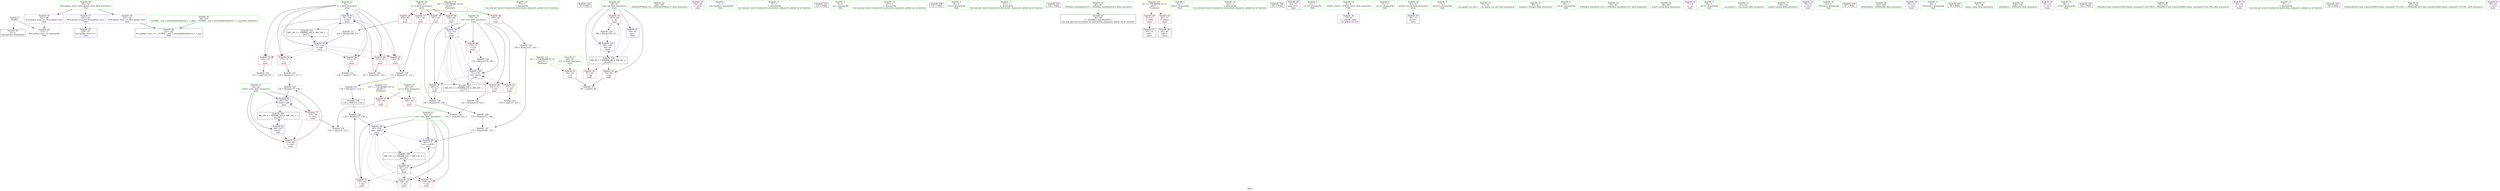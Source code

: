 digraph "SVFG" {
	label="SVFG";

	Node0x55f4e3faf080 [shape=record,color=grey,label="{NodeID: 0\nNullPtr}"];
	Node0x55f4e3faf080 -> Node0x55f4e3fc5910[style=solid];
	Node0x55f4e3faf080 -> Node0x55f4e3fc8f10[style=solid];
	Node0x55f4e3fc5d80 [shape=record,color=blue,label="{NodeID: 97\n70\<--142\ni\<--dec\nmain\n}"];
	Node0x55f4e3fc5d80 -> Node0x55f4e3fc85c0[style=dashed];
	Node0x55f4e3fc5d80 -> Node0x55f4e3fc8690[style=dashed];
	Node0x55f4e3fc5d80 -> Node0x55f4e3fc8760[style=dashed];
	Node0x55f4e3fc5d80 -> Node0x55f4e3fc8830[style=dashed];
	Node0x55f4e3fc5d80 -> Node0x55f4e3fc8900[style=dashed];
	Node0x55f4e3fc5d80 -> Node0x55f4e3fc5d80[style=dashed];
	Node0x55f4e3fc5d80 -> Node0x55f4e3fd3b20[style=dashed];
	Node0x55f4e3fc3f30 [shape=record,color=green,label="{NodeID: 14\n75\<--1\n\<--dummyObj\nCan only get source location for instruction, argument, global var or function.}"];
	Node0x55f4e3fc9720 [shape=record,color=black,label="{NodeID: 194\n38 = PHI()\n}"];
	Node0x55f4e3fc4a60 [shape=record,color=green,label="{NodeID: 28\n60\<--61\nqq\<--qq_field_insensitive\nmain\n}"];
	Node0x55f4e3fc4a60 -> Node0x55f4e3fc7990[style=solid];
	Node0x55f4e3fc4a60 -> Node0x55f4e3fc7a60[style=solid];
	Node0x55f4e3fc4a60 -> Node0x55f4e3fc7b30[style=solid];
	Node0x55f4e3fc4a60 -> Node0x55f4e3fc90e0[style=solid];
	Node0x55f4e3fc4a60 -> Node0x55f4e3fc60c0[style=solid];
	Node0x55f4e3fc5710 [shape=record,color=green,label="{NodeID: 42\n184\<--185\n_ZNSolsEPFRSoS_E\<--_ZNSolsEPFRSoS_E_field_insensitive\n}"];
	Node0x55f4e3fc6a20 [shape=record,color=grey,label="{NodeID: 139\n133 = Binary(131, 132, )\n}"];
	Node0x55f4e3fc6a20 -> Node0x55f4e3fcccc0[style=solid];
	Node0x55f4e3fc7350 [shape=record,color=purple,label="{NodeID: 56\n150\<--24\n\<--.str.6\nmain\n}"];
	Node0x55f4e3fcdec0 [shape=record,color=grey,label="{NodeID: 153\n128 = cmp(127, 107, )\n}"];
	Node0x55f4e3fc7f40 [shape=record,color=red,label="{NodeID: 70\n167\<--62\n\<--n\nmain\n}"];
	Node0x55f4e3fc7f40 -> Node0x55f4e3fcd440[style=solid];
	Node0x55f4e3fc8aa0 [shape=record,color=red,label="{NodeID: 84\n161\<--72\n\<--i16\nmain\n}"];
	Node0x55f4e3fc8aa0 -> Node0x55f4e3fcce40[style=solid];
	Node0x55f4e3faf890 [shape=record,color=green,label="{NodeID: 1\n7\<--1\n__dso_handle\<--dummyObj\nGlob }"];
	Node0x55f4e3fc5e50 [shape=record,color=blue,label="{NodeID: 98\n72\<--154\ni16\<--\nmain\n}"];
	Node0x55f4e3fc5e50 -> Node0x55f4e3fc89d0[style=dashed];
	Node0x55f4e3fc5e50 -> Node0x55f4e3fc8aa0[style=dashed];
	Node0x55f4e3fc5e50 -> Node0x55f4e3fc8b70[style=dashed];
	Node0x55f4e3fc5e50 -> Node0x55f4e3fc8c40[style=dashed];
	Node0x55f4e3fc5e50 -> Node0x55f4e3fc5ff0[style=dashed];
	Node0x55f4e3fc5e50 -> Node0x55f4e3fd4020[style=dashed];
	Node0x55f4e3fc3fc0 [shape=record,color=green,label="{NodeID: 15\n91\<--1\n\<--dummyObj\nCan only get source location for instruction, argument, global var or function.}"];
	Node0x55f4e3fc97f0 [shape=record,color=black,label="{NodeID: 195\n147 = PHI()\n}"];
	Node0x55f4e3fc4b30 [shape=record,color=green,label="{NodeID: 29\n62\<--63\nn\<--n_field_insensitive\nmain\n}"];
	Node0x55f4e3fc4b30 -> Node0x55f4e3fc7c00[style=solid];
	Node0x55f4e3fc4b30 -> Node0x55f4e3fc7cd0[style=solid];
	Node0x55f4e3fc4b30 -> Node0x55f4e3fc7da0[style=solid];
	Node0x55f4e3fc4b30 -> Node0x55f4e3fc7e70[style=solid];
	Node0x55f4e3fc4b30 -> Node0x55f4e3fc7f40[style=solid];
	Node0x55f4e3fc5810 [shape=record,color=green,label="{NodeID: 43\n28\<--216\n_GLOBAL__sub_I_Gennady.Korotkevich_1_1.cpp\<--_GLOBAL__sub_I_Gennady.Korotkevich_1_1.cpp_field_insensitive\n}"];
	Node0x55f4e3fc5810 -> Node0x55f4e3fc8e10[style=solid];
	Node0x55f4e3fc6ba0 [shape=record,color=grey,label="{NodeID: 140\n142 = Binary(141, 143, )\n}"];
	Node0x55f4e3fc6ba0 -> Node0x55f4e3fc5d80[style=solid];
	Node0x55f4e3fc7420 [shape=record,color=purple,label="{NodeID: 57\n220\<--26\nllvm.global_ctors_0\<--llvm.global_ctors\nGlob }"];
	Node0x55f4e3fc7420 -> Node0x55f4e3fc8d10[style=solid];
	Node0x55f4e3fce040 [shape=record,color=grey,label="{NodeID: 154\n158 = cmp(157, 107, )\n}"];
	Node0x55f4e3fc8010 [shape=record,color=red,label="{NodeID: 71\n122\<--64\n\<--p\nmain\n}"];
	Node0x55f4e3fc8010 -> Node0x55f4e3fce340[style=solid];
	Node0x55f4e3fc8b70 [shape=record,color=red,label="{NodeID: 85\n168\<--72\n\<--i16\nmain\n}"];
	Node0x55f4e3fc8b70 -> Node0x55f4e3fcd440[style=solid];
	Node0x55f4e3fae190 [shape=record,color=green,label="{NodeID: 2\n8\<--1\n.str\<--dummyObj\nGlob }"];
	Node0x55f4e3fc5f20 [shape=record,color=blue,label="{NodeID: 99\n66\<--171\nans\<--sub26\nmain\n}"];
	Node0x55f4e3fc5f20 -> Node0x55f4e3fc8350[style=dashed];
	Node0x55f4e3fc5f20 -> Node0x55f4e3fd3120[style=dashed];
	Node0x55f4e3fc4050 [shape=record,color=green,label="{NodeID: 16\n107\<--1\n\<--dummyObj\nCan only get source location for instruction, argument, global var or function.}"];
	Node0x55f4e3fc9950 [shape=record,color=black,label="{NodeID: 196\n151 = PHI()\n}"];
	Node0x55f4e3fc4c00 [shape=record,color=green,label="{NodeID: 30\n64\<--65\np\<--p_field_insensitive\nmain\n}"];
	Node0x55f4e3fc4c00 -> Node0x55f4e3fc8010[style=solid];
	Node0x55f4e3fc4c00 -> Node0x55f4e3fc80e0[style=solid];
	Node0x55f4e3fc5910 [shape=record,color=black,label="{NodeID: 44\n2\<--3\ndummyVal\<--dummyVal\n}"];
	Node0x55f4e3fcccc0 [shape=record,color=grey,label="{NodeID: 141\n134 = Binary(111, 133, )\n}"];
	Node0x55f4e3fcccc0 -> Node0x55f4e3dba650[style=solid];
	Node0x55f4e3fc7520 [shape=record,color=purple,label="{NodeID: 58\n221\<--26\nllvm.global_ctors_1\<--llvm.global_ctors\nGlob }"];
	Node0x55f4e3fc7520 -> Node0x55f4e3fc8e10[style=solid];
	Node0x55f4e3fce1c0 [shape=record,color=grey,label="{NodeID: 155\n163 = cmp(160, 162, )\n}"];
	Node0x55f4e3fc80e0 [shape=record,color=red,label="{NodeID: 72\n160\<--64\n\<--p\nmain\n}"];
	Node0x55f4e3fc80e0 -> Node0x55f4e3fce1c0[style=solid];
	Node0x55f4e3fc8c40 [shape=record,color=red,label="{NodeID: 86\n175\<--72\n\<--i16\nmain\n}"];
	Node0x55f4e3fc8c40 -> Node0x55f4e3fcd2c0[style=solid];
	Node0x55f4e3faf3a0 [shape=record,color=green,label="{NodeID: 3\n10\<--1\n.str.1\<--dummyObj\nGlob }"];
	Node0x55f4e3fc5ff0 [shape=record,color=blue,label="{NodeID: 100\n72\<--176\ni16\<--dec29\nmain\n}"];
	Node0x55f4e3fc5ff0 -> Node0x55f4e3fc89d0[style=dashed];
	Node0x55f4e3fc5ff0 -> Node0x55f4e3fc8aa0[style=dashed];
	Node0x55f4e3fc5ff0 -> Node0x55f4e3fc8b70[style=dashed];
	Node0x55f4e3fc5ff0 -> Node0x55f4e3fc8c40[style=dashed];
	Node0x55f4e3fc5ff0 -> Node0x55f4e3fc5ff0[style=dashed];
	Node0x55f4e3fc5ff0 -> Node0x55f4e3fd4020[style=dashed];
	Node0x55f4e3fc40e0 [shape=record,color=green,label="{NodeID: 17\n111\<--1\n\<--dummyObj\nCan only get source location for instruction, argument, global var or function.}"];
	Node0x55f4e3fc9a20 [shape=record,color=black,label="{NodeID: 197\n180 = PHI()\n}"];
	Node0x55f4e3fc4cd0 [shape=record,color=green,label="{NodeID: 31\n66\<--67\nans\<--ans_field_insensitive\nmain\n}"];
	Node0x55f4e3fc4cd0 -> Node0x55f4e3fc81b0[style=solid];
	Node0x55f4e3fc4cd0 -> Node0x55f4e3fc8280[style=solid];
	Node0x55f4e3fc4cd0 -> Node0x55f4e3fc8350[style=solid];
	Node0x55f4e3fc4cd0 -> Node0x55f4e3fc9280[style=solid];
	Node0x55f4e3fc4cd0 -> Node0x55f4e3fc5cb0[style=solid];
	Node0x55f4e3fc4cd0 -> Node0x55f4e3fc5f20[style=solid];
	Node0x55f4e3fc5a10 [shape=record,color=black,label="{NodeID: 45\n39\<--40\n\<--_ZNSt8ios_base4InitD1Ev\nCan only get source location for instruction, argument, global var or function.}"];
	Node0x55f4e3fcce40 [shape=record,color=grey,label="{NodeID: 142\n162 = Binary(111, 161, )\n}"];
	Node0x55f4e3fcce40 -> Node0x55f4e3fce1c0[style=solid];
	Node0x55f4e3fc7620 [shape=record,color=purple,label="{NodeID: 59\n222\<--26\nllvm.global_ctors_2\<--llvm.global_ctors\nGlob }"];
	Node0x55f4e3fc7620 -> Node0x55f4e3fc8f10[style=solid];
	Node0x55f4e3fce340 [shape=record,color=grey,label="{NodeID: 156\n124 = cmp(122, 123, )\n}"];
	Node0x55f4e3fc81b0 [shape=record,color=red,label="{NodeID: 73\n137\<--66\n\<--ans\nmain\n}"];
	Node0x55f4e3fc81b0 -> Node0x55f4e3fcd140[style=solid];
	Node0x55f4e3fd6320 [shape=record,color=yellow,style=double,label="{NodeID: 170\n2V_1 = ENCHI(MR_2V_0)\npts\{1 \}\nFun[main]}"];
	Node0x55f4e3fd6320 -> Node0x55f4e3fc7720[style=dashed];
	Node0x55f4e3fd6320 -> Node0x55f4e3fc77f0[style=dashed];
	Node0x55f4e3fc8d10 [shape=record,color=blue,label="{NodeID: 87\n220\<--27\nllvm.global_ctors_0\<--\nGlob }"];
	Node0x55f4e3fb0600 [shape=record,color=green,label="{NodeID: 4\n12\<--1\nstdin\<--dummyObj\nGlob }"];
	Node0x55f4e3fc60c0 [shape=record,color=blue,label="{NodeID: 101\n60\<--188\nqq\<--inc\nmain\n}"];
	Node0x55f4e3fc60c0 -> Node0x55f4e3fd2c20[style=dashed];
	Node0x55f4e3fc4170 [shape=record,color=green,label="{NodeID: 18\n143\<--1\n\<--dummyObj\nCan only get source location for instruction, argument, global var or function.}"];
	Node0x55f4e3fc9b50 [shape=record,color=black,label="{NodeID: 198\n181 = PHI()\n}"];
	Node0x55f4e3fc4da0 [shape=record,color=green,label="{NodeID: 32\n68\<--69\ntotal\<--total_field_insensitive\nmain\n}"];
	Node0x55f4e3fc4da0 -> Node0x55f4e3fc8420[style=solid];
	Node0x55f4e3fc4da0 -> Node0x55f4e3fc84f0[style=solid];
	Node0x55f4e3fc4da0 -> Node0x55f4e3fc91b0[style=solid];
	Node0x55f4e3fc4da0 -> Node0x55f4e3fc9420[style=solid];
	Node0x55f4e3fc5b10 [shape=record,color=black,label="{NodeID: 46\n55\<--75\nmain_ret\<--\nmain\n}"];
	Node0x55f4e3fccfc0 [shape=record,color=grey,label="{NodeID: 143\n166 = Binary(111, 165, )\n}"];
	Node0x55f4e3fccfc0 -> Node0x55f4e3fcd5c0[style=solid];
	Node0x55f4e3fc7720 [shape=record,color=red,label="{NodeID: 60\n76\<--12\n\<--stdin\nmain\n}"];
	Node0x55f4e3fc7720 -> Node0x55f4e3fc5be0[style=solid];
	Node0x55f4e3fce4c0 [shape=record,color=grey,label="{NodeID: 157\n95 = cmp(93, 94, )\n}"];
	Node0x55f4e3fc8280 [shape=record,color=red,label="{NodeID: 74\n146\<--66\n\<--ans\nmain\n}"];
	Node0x55f4e3fc8e10 [shape=record,color=blue,label="{NodeID: 88\n221\<--28\nllvm.global_ctors_1\<--_GLOBAL__sub_I_Gennady.Korotkevich_1_1.cpp\nGlob }"];
	Node0x55f4e3faf4d0 [shape=record,color=green,label="{NodeID: 5\n13\<--1\n.str.2\<--dummyObj\nGlob }"];
	Node0x55f4e3fc4200 [shape=record,color=green,label="{NodeID: 19\n4\<--6\n_ZStL8__ioinit\<--_ZStL8__ioinit_field_insensitive\nGlob }"];
	Node0x55f4e3fc4200 -> Node0x55f4e3fc6da0[style=solid];
	Node0x55f4e3fc4e70 [shape=record,color=green,label="{NodeID: 33\n70\<--71\ni\<--i_field_insensitive\nmain\n}"];
	Node0x55f4e3fc4e70 -> Node0x55f4e3fc85c0[style=solid];
	Node0x55f4e3fc4e70 -> Node0x55f4e3fc8690[style=solid];
	Node0x55f4e3fc4e70 -> Node0x55f4e3fc8760[style=solid];
	Node0x55f4e3fc4e70 -> Node0x55f4e3fc8830[style=solid];
	Node0x55f4e3fc4e70 -> Node0x55f4e3fc8900[style=solid];
	Node0x55f4e3fc4e70 -> Node0x55f4e3fc9350[style=solid];
	Node0x55f4e3fc4e70 -> Node0x55f4e3fc5d80[style=solid];
	Node0x55f4e3fc5be0 [shape=record,color=black,label="{NodeID: 47\n79\<--76\ncall\<--\nmain\n}"];
	Node0x55f4e3fcd140 [shape=record,color=grey,label="{NodeID: 144\n138 = Binary(137, 136, )\n}"];
	Node0x55f4e3fcd140 -> Node0x55f4e3fc5cb0[style=solid];
	Node0x55f4e3fc77f0 [shape=record,color=red,label="{NodeID: 61\n82\<--17\n\<--stdout\nmain\n}"];
	Node0x55f4e3fc77f0 -> Node0x55f4e3fc6cd0[style=solid];
	Node0x55f4e3fce640 [shape=record,color=grey,label="{NodeID: 158\n115 = cmp(114, 107, )\n}"];
	Node0x55f4e3fc8350 [shape=record,color=red,label="{NodeID: 75\n179\<--66\n\<--ans\nmain\n}"];
	Node0x55f4e3fd6f20 [shape=record,color=yellow,style=double,label="{NodeID: 172\n6V_1 = ENCHI(MR_6V_0)\npts\{59 \}\nFun[main]}"];
	Node0x55f4e3fd6f20 -> Node0x55f4e3fc78c0[style=dashed];
	Node0x55f4e3fc8f10 [shape=record,color=blue, style = dotted,label="{NodeID: 89\n222\<--3\nllvm.global_ctors_2\<--dummyVal\nGlob }"];
	Node0x55f4e3faf560 [shape=record,color=green,label="{NodeID: 6\n15\<--1\n.str.3\<--dummyObj\nGlob }"];
	Node0x55f4e3fc42c0 [shape=record,color=green,label="{NodeID: 20\n26\<--30\nllvm.global_ctors\<--llvm.global_ctors_field_insensitive\nGlob }"];
	Node0x55f4e3fc42c0 -> Node0x55f4e3fc7420[style=solid];
	Node0x55f4e3fc42c0 -> Node0x55f4e3fc7520[style=solid];
	Node0x55f4e3fc42c0 -> Node0x55f4e3fc7620[style=solid];
	Node0x55f4e3fc4f40 [shape=record,color=green,label="{NodeID: 34\n72\<--73\ni16\<--i16_field_insensitive\nmain\n}"];
	Node0x55f4e3fc4f40 -> Node0x55f4e3fc89d0[style=solid];
	Node0x55f4e3fc4f40 -> Node0x55f4e3fc8aa0[style=solid];
	Node0x55f4e3fc4f40 -> Node0x55f4e3fc8b70[style=solid];
	Node0x55f4e3fc4f40 -> Node0x55f4e3fc8c40[style=solid];
	Node0x55f4e3fc4f40 -> Node0x55f4e3fc5e50[style=solid];
	Node0x55f4e3fc4f40 -> Node0x55f4e3fc5ff0[style=solid];
	Node0x55f4e3fc6cd0 [shape=record,color=black,label="{NodeID: 48\n85\<--82\ncall1\<--\nmain\n}"];
	Node0x55f4e3fcd2c0 [shape=record,color=grey,label="{NodeID: 145\n176 = Binary(175, 143, )\n}"];
	Node0x55f4e3fcd2c0 -> Node0x55f4e3fc5ff0[style=solid];
	Node0x55f4e3fc78c0 [shape=record,color=red,label="{NodeID: 62\n94\<--58\n\<--tt\nmain\n}"];
	Node0x55f4e3fc78c0 -> Node0x55f4e3fce4c0[style=solid];
	Node0x55f4e3fd2c20 [shape=record,color=black,label="{NodeID: 159\nMR_8V_3 = PHI(MR_8V_4, MR_8V_2, )\npts\{61 \}\n}"];
	Node0x55f4e3fd2c20 -> Node0x55f4e3fc7990[style=dashed];
	Node0x55f4e3fd2c20 -> Node0x55f4e3fc7a60[style=dashed];
	Node0x55f4e3fd2c20 -> Node0x55f4e3fc7b30[style=dashed];
	Node0x55f4e3fd2c20 -> Node0x55f4e3fc60c0[style=dashed];
	Node0x55f4e3fc8420 [shape=record,color=red,label="{NodeID: 76\n119\<--68\n\<--total\nmain\n}"];
	Node0x55f4e3fc8420 -> Node0x55f4e3fcd740[style=solid];
	Node0x55f4e3fc9010 [shape=record,color=blue,label="{NodeID: 90\n56\<--75\nretval\<--\nmain\n}"];
	Node0x55f4e3fafd90 [shape=record,color=green,label="{NodeID: 7\n17\<--1\nstdout\<--dummyObj\nGlob }"];
	Node0x55f4e3fc43c0 [shape=record,color=green,label="{NodeID: 21\n31\<--32\n__cxx_global_var_init\<--__cxx_global_var_init_field_insensitive\n}"];
	Node0x55f4e3fc5010 [shape=record,color=green,label="{NodeID: 35\n80\<--81\nfreopen\<--freopen_field_insensitive\n}"];
	Node0x55f4e3fc6da0 [shape=record,color=purple,label="{NodeID: 49\n37\<--4\n\<--_ZStL8__ioinit\n__cxx_global_var_init\n}"];
	Node0x55f4e3fcd440 [shape=record,color=grey,label="{NodeID: 146\n169 = Binary(167, 168, )\n}"];
	Node0x55f4e3fcd440 -> Node0x55f4e3fcd8c0[style=solid];
	Node0x55f4e3fc7990 [shape=record,color=red,label="{NodeID: 63\n93\<--60\n\<--qq\nmain\n}"];
	Node0x55f4e3fc7990 -> Node0x55f4e3fce4c0[style=solid];
	Node0x55f4e3fd3120 [shape=record,color=black,label="{NodeID: 160\nMR_14V_2 = PHI(MR_14V_7, MR_14V_1, )\npts\{67 \}\n}"];
	Node0x55f4e3fd3120 -> Node0x55f4e3fc9280[style=dashed];
	Node0x55f4e3fc84f0 [shape=record,color=red,label="{NodeID: 77\n123\<--68\n\<--total\nmain\n}"];
	Node0x55f4e3fc84f0 -> Node0x55f4e3fce340[style=solid];
	Node0x55f4e3fd70e0 [shape=record,color=yellow,style=double,label="{NodeID: 174\n10V_1 = ENCHI(MR_10V_0)\npts\{63 \}\nFun[main]}"];
	Node0x55f4e3fd70e0 -> Node0x55f4e3fc7c00[style=dashed];
	Node0x55f4e3fd70e0 -> Node0x55f4e3fc7cd0[style=dashed];
	Node0x55f4e3fd70e0 -> Node0x55f4e3fc7da0[style=dashed];
	Node0x55f4e3fd70e0 -> Node0x55f4e3fc7e70[style=dashed];
	Node0x55f4e3fd70e0 -> Node0x55f4e3fc7f40[style=dashed];
	Node0x55f4e3fc90e0 [shape=record,color=blue,label="{NodeID: 91\n60\<--91\nqq\<--\nmain\n}"];
	Node0x55f4e3fc90e0 -> Node0x55f4e3fd2c20[style=dashed];
	Node0x55f4e3fafe20 [shape=record,color=green,label="{NodeID: 8\n18\<--1\n.str.4\<--dummyObj\nGlob }"];
	Node0x55f4e3fc44c0 [shape=record,color=green,label="{NodeID: 22\n35\<--36\n_ZNSt8ios_base4InitC1Ev\<--_ZNSt8ios_base4InitC1Ev_field_insensitive\n}"];
	Node0x55f4e3fc5110 [shape=record,color=green,label="{NodeID: 36\n88\<--89\nscanf\<--scanf_field_insensitive\n}"];
	Node0x55f4e3fc6e70 [shape=record,color=purple,label="{NodeID: 50\n77\<--8\n\<--.str\nmain\n}"];
	Node0x55f4e3fcd5c0 [shape=record,color=grey,label="{NodeID: 147\n171 = Binary(166, 170, )\n}"];
	Node0x55f4e3fcd5c0 -> Node0x55f4e3fc5f20[style=solid];
	Node0x55f4e3fc7a60 [shape=record,color=red,label="{NodeID: 64\n97\<--60\n\<--qq\nmain\n}"];
	Node0x55f4e3fd3620 [shape=record,color=black,label="{NodeID: 161\nMR_16V_2 = PHI(MR_16V_6, MR_16V_1, )\npts\{69 \}\n}"];
	Node0x55f4e3fd3620 -> Node0x55f4e3fc91b0[style=dashed];
	Node0x55f4e3fc85c0 [shape=record,color=red,label="{NodeID: 78\n114\<--70\n\<--i\nmain\n}"];
	Node0x55f4e3fc85c0 -> Node0x55f4e3fce640[style=solid];
	Node0x55f4e3fd71c0 [shape=record,color=yellow,style=double,label="{NodeID: 175\n12V_1 = ENCHI(MR_12V_0)\npts\{65 \}\nFun[main]}"];
	Node0x55f4e3fd71c0 -> Node0x55f4e3fc8010[style=dashed];
	Node0x55f4e3fd71c0 -> Node0x55f4e3fc80e0[style=dashed];
	Node0x55f4e3fc91b0 [shape=record,color=blue,label="{NodeID: 92\n68\<--107\ntotal\<--\nmain\n}"];
	Node0x55f4e3fc91b0 -> Node0x55f4e3fc8420[style=dashed];
	Node0x55f4e3fc91b0 -> Node0x55f4e3fc9420[style=dashed];
	Node0x55f4e3fc91b0 -> Node0x55f4e3fd3620[style=dashed];
	Node0x55f4e3fafeb0 [shape=record,color=green,label="{NodeID: 9\n20\<--1\n.str.5\<--dummyObj\nGlob }"];
	Node0x55f4e3fc45c0 [shape=record,color=green,label="{NodeID: 23\n41\<--42\n__cxa_atexit\<--__cxa_atexit_field_insensitive\n}"];
	Node0x55f4e3fc5210 [shape=record,color=green,label="{NodeID: 37\n100\<--101\nprintf\<--printf_field_insensitive\n}"];
	Node0x55f4e3fc6f40 [shape=record,color=purple,label="{NodeID: 51\n78\<--10\n\<--.str.1\nmain\n}"];
	Node0x55f4e3fcd740 [shape=record,color=grey,label="{NodeID: 148\n120 = Binary(119, 118, )\n}"];
	Node0x55f4e3fcd740 -> Node0x55f4e3fc9420[style=solid];
	Node0x55f4e3fc7b30 [shape=record,color=red,label="{NodeID: 65\n187\<--60\n\<--qq\nmain\n}"];
	Node0x55f4e3fc7b30 -> Node0x55f4e3fcda40[style=solid];
	Node0x55f4e3fd3b20 [shape=record,color=black,label="{NodeID: 162\nMR_18V_2 = PHI(MR_18V_4, MR_18V_1, )\npts\{71 \}\n}"];
	Node0x55f4e3fd3b20 -> Node0x55f4e3fc9350[style=dashed];
	Node0x55f4e3fc8690 [shape=record,color=red,label="{NodeID: 79\n117\<--70\n\<--i\nmain\n}"];
	Node0x55f4e3fc8690 -> Node0x55f4e3fcdd40[style=solid];
	Node0x55f4e3fc9280 [shape=record,color=blue,label="{NodeID: 93\n66\<--107\nans\<--\nmain\n}"];
	Node0x55f4e3fc9280 -> Node0x55f4e3fc81b0[style=dashed];
	Node0x55f4e3fc9280 -> Node0x55f4e3fc8280[style=dashed];
	Node0x55f4e3fc9280 -> Node0x55f4e3fc8350[style=dashed];
	Node0x55f4e3fc9280 -> Node0x55f4e3fc5cb0[style=dashed];
	Node0x55f4e3fc9280 -> Node0x55f4e3fc5f20[style=dashed];
	Node0x55f4e3fc9280 -> Node0x55f4e3fd3120[style=dashed];
	Node0x55f4e3fb0840 [shape=record,color=green,label="{NodeID: 10\n22\<--1\n_ZSt3cin\<--dummyObj\nGlob }"];
	Node0x55f4e3fde390 [shape=record,color=black,label="{NodeID: 190\n87 = PHI()\n}"];
	Node0x55f4e3fc46c0 [shape=record,color=green,label="{NodeID: 24\n40\<--46\n_ZNSt8ios_base4InitD1Ev\<--_ZNSt8ios_base4InitD1Ev_field_insensitive\n}"];
	Node0x55f4e3fc46c0 -> Node0x55f4e3fc5a10[style=solid];
	Node0x55f4e3fc5310 [shape=record,color=green,label="{NodeID: 38\n103\<--104\n_ZNSirsERx\<--_ZNSirsERx_field_insensitive\n}"];
	Node0x55f4e3fc7010 [shape=record,color=purple,label="{NodeID: 52\n83\<--13\n\<--.str.2\nmain\n}"];
	Node0x55f4e3fcd8c0 [shape=record,color=grey,label="{NodeID: 149\n170 = Binary(111, 169, )\n}"];
	Node0x55f4e3fcd8c0 -> Node0x55f4e3fcd5c0[style=solid];
	Node0x55f4e3fc7c00 [shape=record,color=red,label="{NodeID: 66\n109\<--62\n\<--n\nmain\n}"];
	Node0x55f4e3fc7c00 -> Node0x55f4e3fcdbc0[style=solid];
	Node0x55f4e3fd4020 [shape=record,color=black,label="{NodeID: 163\nMR_20V_2 = PHI(MR_20V_4, MR_20V_1, )\npts\{73 \}\n}"];
	Node0x55f4e3fd4020 -> Node0x55f4e3fc5e50[style=dashed];
	Node0x55f4e3fc8760 [shape=record,color=red,label="{NodeID: 80\n127\<--70\n\<--i\nmain\n}"];
	Node0x55f4e3fc8760 -> Node0x55f4e3fcdec0[style=solid];
	Node0x55f4e3fc9350 [shape=record,color=blue,label="{NodeID: 94\n70\<--110\ni\<--sub\nmain\n}"];
	Node0x55f4e3fc9350 -> Node0x55f4e3fc85c0[style=dashed];
	Node0x55f4e3fc9350 -> Node0x55f4e3fc8690[style=dashed];
	Node0x55f4e3fc9350 -> Node0x55f4e3fc8760[style=dashed];
	Node0x55f4e3fc9350 -> Node0x55f4e3fc8830[style=dashed];
	Node0x55f4e3fc9350 -> Node0x55f4e3fc8900[style=dashed];
	Node0x55f4e3fc9350 -> Node0x55f4e3fc5d80[style=dashed];
	Node0x55f4e3fc9350 -> Node0x55f4e3fd3b20[style=dashed];
	Node0x55f4e3fb0910 [shape=record,color=green,label="{NodeID: 11\n23\<--1\n_ZSt4cout\<--dummyObj\nGlob }"];
	Node0x55f4e3fdeee0 [shape=record,color=black,label="{NodeID: 191\n99 = PHI()\n}"];
	Node0x55f4e3fc47c0 [shape=record,color=green,label="{NodeID: 25\n53\<--54\nmain\<--main_field_insensitive\n}"];
	Node0x55f4e3fc5410 [shape=record,color=green,label="{NodeID: 39\n148\<--149\n_ZNSolsEx\<--_ZNSolsEx_field_insensitive\n}"];
	Node0x55f4e3fc70e0 [shape=record,color=purple,label="{NodeID: 53\n84\<--15\n\<--.str.3\nmain\n}"];
	Node0x55f4e3fcda40 [shape=record,color=grey,label="{NodeID: 150\n188 = Binary(187, 91, )\n}"];
	Node0x55f4e3fcda40 -> Node0x55f4e3fc60c0[style=solid];
	Node0x55f4e3fc7cd0 [shape=record,color=red,label="{NodeID: 67\n131\<--62\n\<--n\nmain\n}"];
	Node0x55f4e3fc7cd0 -> Node0x55f4e3fc6a20[style=solid];
	Node0x55f4e3fc8830 [shape=record,color=red,label="{NodeID: 81\n132\<--70\n\<--i\nmain\n}"];
	Node0x55f4e3fc8830 -> Node0x55f4e3fc6a20[style=solid];
	Node0x55f4e3fc9420 [shape=record,color=blue,label="{NodeID: 95\n68\<--120\ntotal\<--add\nmain\n}"];
	Node0x55f4e3fc9420 -> Node0x55f4e3fc8420[style=dashed];
	Node0x55f4e3fc9420 -> Node0x55f4e3fc84f0[style=dashed];
	Node0x55f4e3fc9420 -> Node0x55f4e3fc9420[style=dashed];
	Node0x55f4e3fc9420 -> Node0x55f4e3fd3620[style=dashed];
	Node0x55f4e3fc3e10 [shape=record,color=green,label="{NodeID: 12\n24\<--1\n.str.6\<--dummyObj\nGlob }"];
	Node0x55f4e3fc94f0 [shape=record,color=black,label="{NodeID: 192\n102 = PHI()\n}"];
	Node0x55f4e3fc48c0 [shape=record,color=green,label="{NodeID: 26\n56\<--57\nretval\<--retval_field_insensitive\nmain\n}"];
	Node0x55f4e3fc48c0 -> Node0x55f4e3fc9010[style=solid];
	Node0x55f4e3fc5510 [shape=record,color=green,label="{NodeID: 40\n152\<--153\n_ZStlsISt11char_traitsIcEERSt13basic_ostreamIcT_ES5_PKc\<--_ZStlsISt11char_traitsIcEERSt13basic_ostreamIcT_ES5_PKc_field_insensitive\n}"];
	Node0x55f4e3fc71b0 [shape=record,color=purple,label="{NodeID: 54\n86\<--18\n\<--.str.4\nmain\n}"];
	Node0x55f4e3fcdbc0 [shape=record,color=grey,label="{NodeID: 151\n110 = Binary(109, 111, )\n}"];
	Node0x55f4e3fcdbc0 -> Node0x55f4e3fc9350[style=solid];
	Node0x55f4e3fc7da0 [shape=record,color=red,label="{NodeID: 68\n154\<--62\n\<--n\nmain\n}"];
	Node0x55f4e3fc7da0 -> Node0x55f4e3fc5e50[style=solid];
	Node0x55f4e3fc8900 [shape=record,color=red,label="{NodeID: 82\n141\<--70\n\<--i\nmain\n}"];
	Node0x55f4e3fc8900 -> Node0x55f4e3fc6ba0[style=solid];
	Node0x55f4e3fc5cb0 [shape=record,color=blue,label="{NodeID: 96\n66\<--138\nans\<--add13\nmain\n}"];
	Node0x55f4e3fc5cb0 -> Node0x55f4e3fc81b0[style=dashed];
	Node0x55f4e3fc5cb0 -> Node0x55f4e3fc8280[style=dashed];
	Node0x55f4e3fc5cb0 -> Node0x55f4e3fc8350[style=dashed];
	Node0x55f4e3fc5cb0 -> Node0x55f4e3fc5cb0[style=dashed];
	Node0x55f4e3fc5cb0 -> Node0x55f4e3fc5f20[style=dashed];
	Node0x55f4e3fc5cb0 -> Node0x55f4e3fd3120[style=dashed];
	Node0x55f4e3fc3ea0 [shape=record,color=green,label="{NodeID: 13\n27\<--1\n\<--dummyObj\nCan only get source location for instruction, argument, global var or function.}"];
	Node0x55f4e3fc9650 [shape=record,color=black,label="{NodeID: 193\n105 = PHI()\n}"];
	Node0x55f4e3fc4990 [shape=record,color=green,label="{NodeID: 27\n58\<--59\ntt\<--tt_field_insensitive\nmain\n}"];
	Node0x55f4e3fc4990 -> Node0x55f4e3fc78c0[style=solid];
	Node0x55f4e3fc5610 [shape=record,color=green,label="{NodeID: 41\n182\<--183\n_ZSt4endlIcSt11char_traitsIcEERSt13basic_ostreamIT_T0_ES6_\<--_ZSt4endlIcSt11char_traitsIcEERSt13basic_ostreamIT_T0_ES6__field_insensitive\n}"];
	Node0x55f4e3dba650 [shape=record,color=black,label="{NodeID: 138\n136 = PHI(111, 134, )\n}"];
	Node0x55f4e3dba650 -> Node0x55f4e3fcd140[style=solid];
	Node0x55f4e3fc7280 [shape=record,color=purple,label="{NodeID: 55\n98\<--20\n\<--.str.5\nmain\n}"];
	Node0x55f4e3fcdd40 [shape=record,color=grey,label="{NodeID: 152\n118 = Binary(111, 117, )\n}"];
	Node0x55f4e3fcdd40 -> Node0x55f4e3fcd740[style=solid];
	Node0x55f4e3fc7e70 [shape=record,color=red,label="{NodeID: 69\n165\<--62\n\<--n\nmain\n}"];
	Node0x55f4e3fc7e70 -> Node0x55f4e3fccfc0[style=solid];
	Node0x55f4e3fc89d0 [shape=record,color=red,label="{NodeID: 83\n157\<--72\n\<--i16\nmain\n}"];
	Node0x55f4e3fc89d0 -> Node0x55f4e3fce040[style=solid];
}

